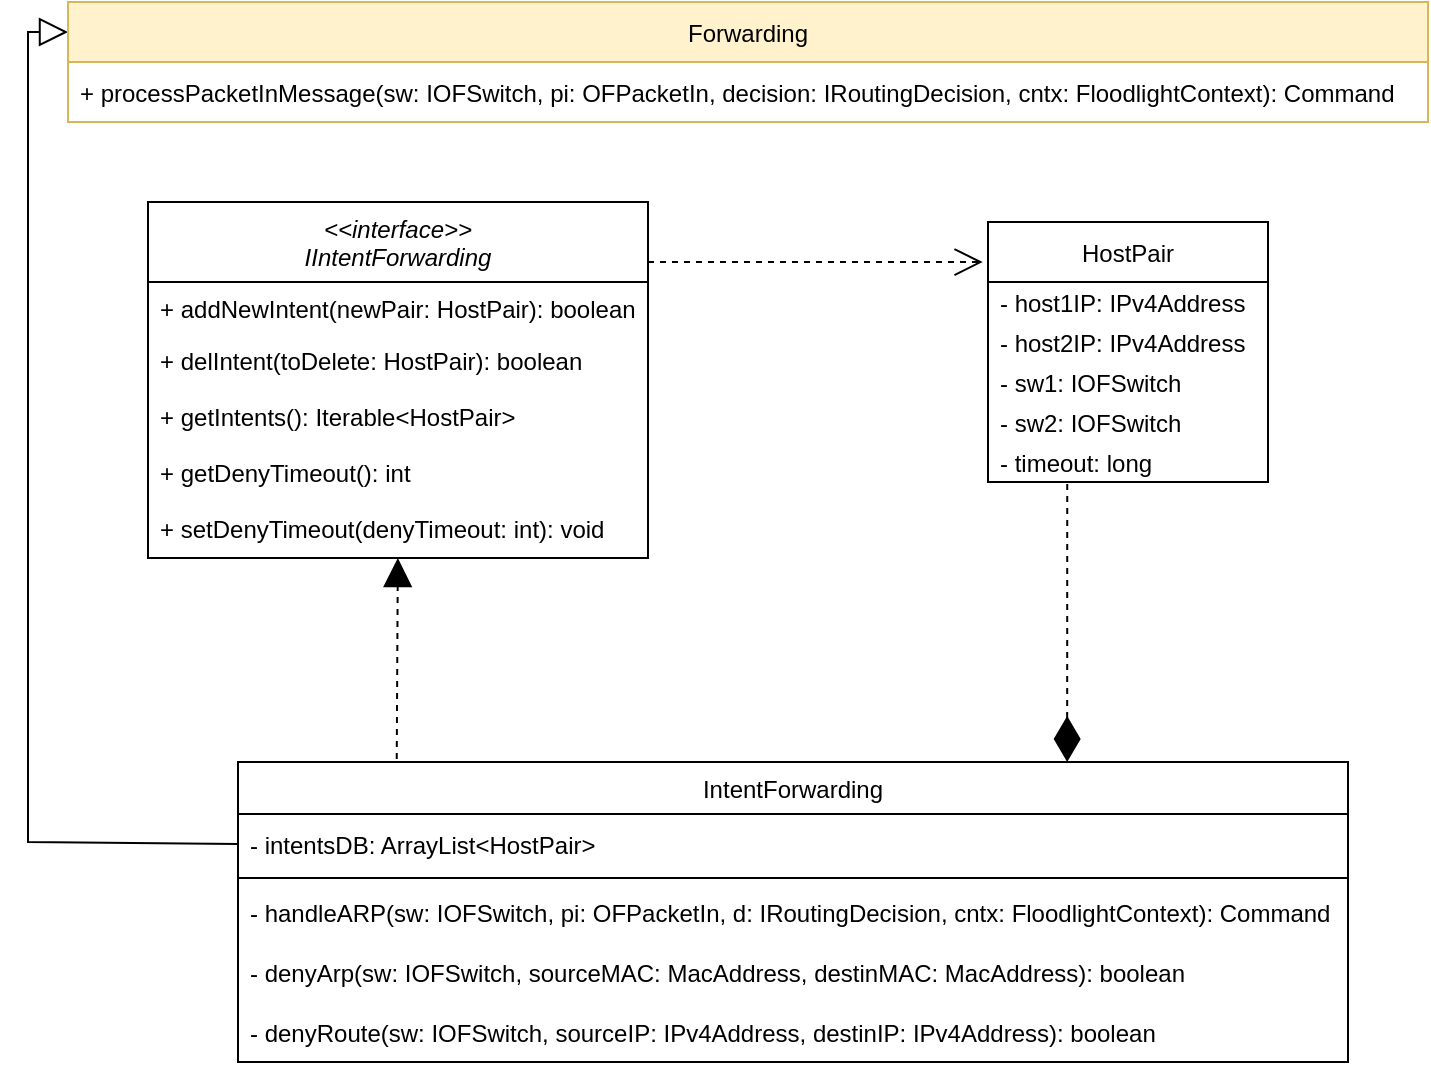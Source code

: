 <mxfile version="16.6.6" type="device"><diagram id="C5RBs43oDa-KdzZeNtuy" name="Page-1"><mxGraphModel dx="1185" dy="1807" grid="1" gridSize="10" guides="1" tooltips="1" connect="1" arrows="1" fold="1" page="1" pageScale="1" pageWidth="827" pageHeight="1169" math="0" shadow="0"><root><mxCell id="WIyWlLk6GJQsqaUBKTNV-0"/><mxCell id="WIyWlLk6GJQsqaUBKTNV-1" parent="WIyWlLk6GJQsqaUBKTNV-0"/><mxCell id="zkfFHV4jXpPFQw0GAbJ--0" value="&lt;&lt;interface&gt;&gt;&#10;IIntentForwarding" style="swimlane;fontStyle=2;align=center;verticalAlign=top;childLayout=stackLayout;horizontal=1;startSize=40;horizontalStack=0;resizeParent=1;resizeLast=0;collapsible=1;marginBottom=0;rounded=0;shadow=0;strokeWidth=1;" parent="WIyWlLk6GJQsqaUBKTNV-1" vertex="1"><mxGeometry x="180" y="90" width="250" height="178" as="geometry"><mxRectangle x="230" y="140" width="160" height="26" as="alternateBounds"/></mxGeometry></mxCell><mxCell id="zkfFHV4jXpPFQw0GAbJ--2" value="+ addNewIntent(newPair: HostPair): boolean" style="text;align=left;verticalAlign=top;spacingLeft=4;spacingRight=4;overflow=hidden;rotatable=0;points=[[0,0.5],[1,0.5]];portConstraint=eastwest;rounded=0;shadow=0;html=0;" parent="zkfFHV4jXpPFQw0GAbJ--0" vertex="1"><mxGeometry y="40" width="250" height="26" as="geometry"/></mxCell><mxCell id="zkfFHV4jXpPFQw0GAbJ--3" value="+ delIntent(toDelete: HostPair): boolean&#10;" style="text;align=left;verticalAlign=top;spacingLeft=4;spacingRight=4;overflow=hidden;rotatable=0;points=[[0,0.5],[1,0.5]];portConstraint=eastwest;rounded=0;shadow=0;html=0;" parent="zkfFHV4jXpPFQw0GAbJ--0" vertex="1"><mxGeometry y="66" width="250" height="28" as="geometry"/></mxCell><mxCell id="zMzHnDAYciQwLN3mxcBV-22" value="+ getIntents(): Iterable&lt;HostPair&gt;&#10;" style="text;align=left;verticalAlign=top;spacingLeft=4;spacingRight=4;overflow=hidden;rotatable=0;points=[[0,0.5],[1,0.5]];portConstraint=eastwest;rounded=0;shadow=0;html=0;" parent="zkfFHV4jXpPFQw0GAbJ--0" vertex="1"><mxGeometry y="94" width="250" height="28" as="geometry"/></mxCell><mxCell id="CchYu_Sd-8VGCYgn0WKc-0" value="+ getDenyTimeout(): int" style="text;align=left;verticalAlign=top;spacingLeft=4;spacingRight=4;overflow=hidden;rotatable=0;points=[[0,0.5],[1,0.5]];portConstraint=eastwest;rounded=0;shadow=0;html=0;" parent="zkfFHV4jXpPFQw0GAbJ--0" vertex="1"><mxGeometry y="122" width="250" height="28" as="geometry"/></mxCell><mxCell id="CchYu_Sd-8VGCYgn0WKc-1" value="+ setDenyTimeout(denyTimeout: int): void" style="text;align=left;verticalAlign=top;spacingLeft=4;spacingRight=4;overflow=hidden;rotatable=0;points=[[0,0.5],[1,0.5]];portConstraint=eastwest;rounded=0;shadow=0;html=0;" parent="zkfFHV4jXpPFQw0GAbJ--0" vertex="1"><mxGeometry y="150" width="250" height="28" as="geometry"/></mxCell><mxCell id="zkfFHV4jXpPFQw0GAbJ--6" value="IntentForwarding" style="swimlane;fontStyle=0;align=center;verticalAlign=top;childLayout=stackLayout;horizontal=1;startSize=26;horizontalStack=0;resizeParent=1;resizeLast=0;collapsible=1;marginBottom=0;rounded=0;shadow=0;strokeWidth=1;" parent="WIyWlLk6GJQsqaUBKTNV-1" vertex="1"><mxGeometry x="225" y="370" width="555" height="150" as="geometry"><mxRectangle x="130" y="380" width="160" height="26" as="alternateBounds"/></mxGeometry></mxCell><mxCell id="CchYu_Sd-8VGCYgn0WKc-4" value="- intentsDB: ArrayList&lt;HostPair&gt;" style="text;strokeColor=none;fillColor=none;align=left;verticalAlign=middle;spacingLeft=4;spacingRight=4;overflow=hidden;points=[[0,0.5],[1,0.5]];portConstraint=eastwest;rotatable=0;" parent="zkfFHV4jXpPFQw0GAbJ--6" vertex="1"><mxGeometry y="26" width="555" height="30" as="geometry"/></mxCell><mxCell id="zkfFHV4jXpPFQw0GAbJ--9" value="" style="line;html=1;strokeWidth=1;align=left;verticalAlign=middle;spacingTop=-1;spacingLeft=3;spacingRight=3;rotatable=0;labelPosition=right;points=[];portConstraint=eastwest;" parent="zkfFHV4jXpPFQw0GAbJ--6" vertex="1"><mxGeometry y="56" width="555" height="4" as="geometry"/></mxCell><mxCell id="CchYu_Sd-8VGCYgn0WKc-3" value="- handleARP(sw: IOFSwitch, pi: OFPacketIn, d: IRoutingDecision, cntx: FloodlightContext): Command" style="text;strokeColor=none;fillColor=none;align=left;verticalAlign=middle;spacingLeft=4;spacingRight=4;overflow=hidden;points=[[0,0.5],[1,0.5]];portConstraint=eastwest;rotatable=0;" parent="zkfFHV4jXpPFQw0GAbJ--6" vertex="1"><mxGeometry y="60" width="555" height="30" as="geometry"/></mxCell><mxCell id="CchYu_Sd-8VGCYgn0WKc-5" value="- denyArp(sw: IOFSwitch, sourceMAC: MacAddress, destinMAC: MacAddress): boolean" style="text;strokeColor=none;fillColor=none;align=left;verticalAlign=middle;spacingLeft=4;spacingRight=4;overflow=hidden;points=[[0,0.5],[1,0.5]];portConstraint=eastwest;rotatable=0;" parent="zkfFHV4jXpPFQw0GAbJ--6" vertex="1"><mxGeometry y="90" width="555" height="30" as="geometry"/></mxCell><mxCell id="CchYu_Sd-8VGCYgn0WKc-6" value="- denyRoute(sw: IOFSwitch, sourceIP: IPv4Address, destinIP: IPv4Address): boolean" style="text;strokeColor=none;fillColor=none;align=left;verticalAlign=middle;spacingLeft=4;spacingRight=4;overflow=hidden;points=[[0,0.5],[1,0.5]];portConstraint=eastwest;rotatable=0;" parent="zkfFHV4jXpPFQw0GAbJ--6" vertex="1"><mxGeometry y="120" width="555" height="30" as="geometry"/></mxCell><mxCell id="zMzHnDAYciQwLN3mxcBV-3" value="" style="endArrow=block;dashed=1;endFill=1;endSize=12;html=1;rounded=0;exitX=0.143;exitY=-0.01;exitDx=0;exitDy=0;exitPerimeter=0;strokeWidth=1;" parent="WIyWlLk6GJQsqaUBKTNV-1" source="zkfFHV4jXpPFQw0GAbJ--6" target="CchYu_Sd-8VGCYgn0WKc-1" edge="1"><mxGeometry width="160" relative="1" as="geometry"><mxPoint x="305" y="360" as="sourcePoint"/><mxPoint x="340" y="250" as="targetPoint"/></mxGeometry></mxCell><mxCell id="zMzHnDAYciQwLN3mxcBV-17" value="" style="endArrow=block;endFill=0;endSize=12;html=1;rounded=0;exitX=0;exitY=0.5;exitDx=0;exitDy=0;entryX=0;entryY=0.25;entryDx=0;entryDy=0;" parent="WIyWlLk6GJQsqaUBKTNV-1" source="CchYu_Sd-8VGCYgn0WKc-4" target="zMzHnDAYciQwLN3mxcBV-18" edge="1"><mxGeometry width="160" relative="1" as="geometry"><mxPoint x="150" y="610" as="sourcePoint"/><mxPoint x="160" y="550" as="targetPoint"/><Array as="points"><mxPoint x="120" y="410"/><mxPoint x="120" y="5"/></Array></mxGeometry></mxCell><mxCell id="zMzHnDAYciQwLN3mxcBV-18" value="Forwarding" style="swimlane;fontStyle=0;childLayout=stackLayout;horizontal=1;startSize=30;horizontalStack=0;resizeParent=1;resizeParentMax=0;resizeLast=0;collapsible=1;marginBottom=0;fillColor=#fff2cc;strokeColor=#d6b656;" parent="WIyWlLk6GJQsqaUBKTNV-1" vertex="1"><mxGeometry x="140" y="-10" width="680" height="60" as="geometry"/></mxCell><mxCell id="zMzHnDAYciQwLN3mxcBV-19" value="+ processPacketInMessage(sw: IOFSwitch, pi: OFPacketIn, decision: IRoutingDecision, cntx: FloodlightContext): Command" style="text;strokeColor=none;fillColor=none;align=left;verticalAlign=middle;spacingLeft=4;spacingRight=4;overflow=hidden;points=[[0,0.5],[1,0.5]];portConstraint=eastwest;rotatable=0;" parent="zMzHnDAYciQwLN3mxcBV-18" vertex="1"><mxGeometry y="30" width="680" height="30" as="geometry"/></mxCell><mxCell id="CchYu_Sd-8VGCYgn0WKc-9" value="HostPair" style="swimlane;fontStyle=0;childLayout=stackLayout;horizontal=1;startSize=30;horizontalStack=0;resizeParent=1;resizeParentMax=0;resizeLast=0;collapsible=1;marginBottom=0;" parent="WIyWlLk6GJQsqaUBKTNV-1" vertex="1"><mxGeometry x="600" y="100" width="140" height="130" as="geometry"><mxRectangle x="470" y="350" width="80" height="30" as="alternateBounds"/></mxGeometry></mxCell><mxCell id="CchYu_Sd-8VGCYgn0WKc-10" value="- host1IP: IPv4Address" style="text;strokeColor=none;fillColor=none;align=left;verticalAlign=middle;spacingLeft=4;spacingRight=4;overflow=hidden;points=[[0,0.5],[1,0.5]];portConstraint=eastwest;rotatable=0;fontSize=12;spacing=2;" parent="CchYu_Sd-8VGCYgn0WKc-9" vertex="1"><mxGeometry y="30" width="140" height="20" as="geometry"/></mxCell><mxCell id="CchYu_Sd-8VGCYgn0WKc-13" value="- host2IP: IPv4Address" style="text;strokeColor=none;fillColor=none;align=left;verticalAlign=middle;spacingLeft=4;spacingRight=4;overflow=hidden;points=[[0,0.5],[1,0.5]];portConstraint=eastwest;rotatable=0;fontSize=12;spacing=2;" parent="CchYu_Sd-8VGCYgn0WKc-9" vertex="1"><mxGeometry y="50" width="140" height="20" as="geometry"/></mxCell><mxCell id="CchYu_Sd-8VGCYgn0WKc-12" value="- sw1: IOFSwitch" style="text;strokeColor=none;fillColor=none;align=left;verticalAlign=middle;spacingLeft=4;spacingRight=4;overflow=hidden;points=[[0,0.5],[1,0.5]];portConstraint=eastwest;rotatable=0;fontSize=12;spacing=2;" parent="CchYu_Sd-8VGCYgn0WKc-9" vertex="1"><mxGeometry y="70" width="140" height="20" as="geometry"/></mxCell><mxCell id="CchYu_Sd-8VGCYgn0WKc-14" value="- sw2: IOFSwitch" style="text;strokeColor=none;fillColor=none;align=left;verticalAlign=middle;spacingLeft=4;spacingRight=4;overflow=hidden;points=[[0,0.5],[1,0.5]];portConstraint=eastwest;rotatable=0;fontSize=12;spacing=2;" parent="CchYu_Sd-8VGCYgn0WKc-9" vertex="1"><mxGeometry y="90" width="140" height="20" as="geometry"/></mxCell><mxCell id="CchYu_Sd-8VGCYgn0WKc-15" value="- timeout: long" style="text;strokeColor=none;fillColor=none;align=left;verticalAlign=middle;spacingLeft=4;spacingRight=4;overflow=hidden;points=[[0,0.5],[1,0.5]];portConstraint=eastwest;rotatable=0;fontSize=12;spacing=2;" parent="CchYu_Sd-8VGCYgn0WKc-9" vertex="1"><mxGeometry y="110" width="140" height="20" as="geometry"/></mxCell><mxCell id="CchYu_Sd-8VGCYgn0WKc-16" style="rounded=0;orthogonalLoop=1;jettySize=auto;html=1;dashed=1;endArrow=open;endFill=0;endSize=12;entryX=-0.019;entryY=0.154;entryDx=0;entryDy=0;entryPerimeter=0;" parent="WIyWlLk6GJQsqaUBKTNV-1" target="CchYu_Sd-8VGCYgn0WKc-9" edge="1"><mxGeometry relative="1" as="geometry"><mxPoint x="430" y="120" as="sourcePoint"/></mxGeometry></mxCell><mxCell id="CchYu_Sd-8VGCYgn0WKc-25" style="edgeStyle=none;rounded=0;orthogonalLoop=1;jettySize=auto;html=1;exitX=0.747;exitY=0;exitDx=0;exitDy=0;dashed=1;startArrow=diamondThin;startFill=1;endArrow=none;endFill=0;startSize=20;endSize=12;targetPerimeterSpacing=0;entryX=0.283;entryY=0.997;entryDx=0;entryDy=0;entryPerimeter=0;exitPerimeter=0;" parent="WIyWlLk6GJQsqaUBKTNV-1" source="zkfFHV4jXpPFQw0GAbJ--6" target="CchYu_Sd-8VGCYgn0WKc-15" edge="1"><mxGeometry relative="1" as="geometry"><mxPoint x="580" y="262" as="targetPoint"/><Array as="points"/></mxGeometry></mxCell></root></mxGraphModel></diagram></mxfile>